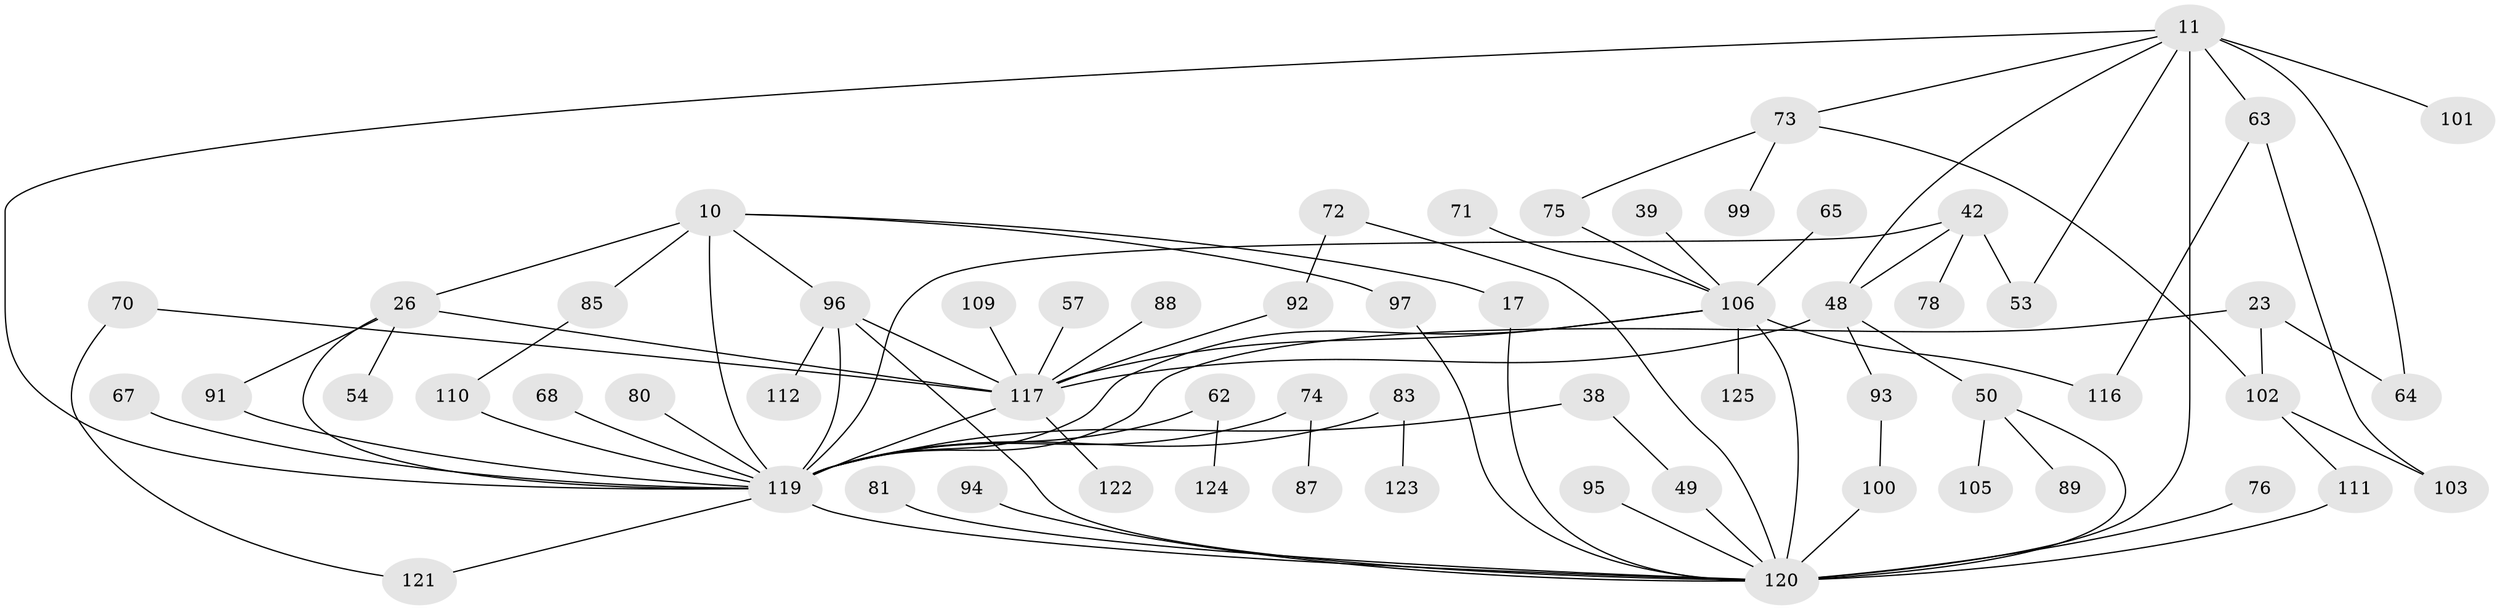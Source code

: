 // original degree distribution, {5: 0.064, 6: 0.032, 4: 0.12, 9: 0.016, 2: 0.368, 7: 0.016, 3: 0.144, 1: 0.24}
// Generated by graph-tools (version 1.1) at 2025/41/03/09/25 04:41:13]
// undirected, 62 vertices, 87 edges
graph export_dot {
graph [start="1"]
  node [color=gray90,style=filled];
  10;
  11 [super="+6"];
  17;
  23 [super="+18"];
  26 [super="+1"];
  38;
  39;
  42;
  48 [super="+7+40"];
  49;
  50;
  53;
  54;
  57;
  62;
  63 [super="+36"];
  64;
  65;
  67;
  68;
  70;
  71;
  72;
  73;
  74;
  75;
  76;
  78;
  80;
  81;
  83 [super="+25"];
  85 [super="+15+69"];
  87;
  88;
  89;
  91 [super="+20"];
  92;
  93;
  94;
  95;
  96 [super="+66"];
  97;
  99;
  100;
  101 [super="+9"];
  102;
  103;
  105;
  106 [super="+32+33"];
  109;
  110;
  111;
  112;
  116 [super="+35"];
  117 [super="+114+79+58+108"];
  119 [super="+115+60+118+16"];
  120 [super="+44+84+98+113"];
  121;
  122;
  123;
  124;
  125 [super="+34"];
  10 -- 17;
  10 -- 26 [weight=2];
  10 -- 97;
  10 -- 85;
  10 -- 119;
  10 -- 96;
  11 -- 64;
  11 -- 73;
  11 -- 53;
  11 -- 63 [weight=2];
  11 -- 48 [weight=2];
  11 -- 120 [weight=3];
  11 -- 101;
  11 -- 119;
  17 -- 120;
  23 -- 102;
  23 -- 64;
  23 -- 119 [weight=3];
  26 -- 54;
  26 -- 91;
  26 -- 117;
  26 -- 119;
  38 -- 49;
  38 -- 119;
  39 -- 106;
  42 -- 53;
  42 -- 78;
  42 -- 48 [weight=2];
  42 -- 119;
  48 -- 93;
  48 -- 50;
  48 -- 117;
  49 -- 120;
  50 -- 89;
  50 -- 105;
  50 -- 120;
  57 -- 117;
  62 -- 124;
  62 -- 119;
  63 -- 103;
  63 -- 116;
  65 -- 106;
  67 -- 119;
  68 -- 119;
  70 -- 121;
  70 -- 117;
  71 -- 106;
  72 -- 92;
  72 -- 120;
  73 -- 75;
  73 -- 99;
  73 -- 102;
  74 -- 87;
  74 -- 119;
  75 -- 106;
  76 -- 120;
  80 -- 119;
  81 -- 120;
  83 -- 123;
  83 -- 119;
  85 -- 110;
  88 -- 117;
  91 -- 119;
  92 -- 117;
  93 -- 100;
  94 -- 120;
  95 -- 120;
  96 -- 112;
  96 -- 120;
  96 -- 117;
  96 -- 119;
  97 -- 120;
  100 -- 120;
  102 -- 103;
  102 -- 111;
  106 -- 125 [weight=3];
  106 -- 120;
  106 -- 117 [weight=4];
  106 -- 116;
  106 -- 119;
  109 -- 117;
  110 -- 119;
  111 -- 120 [weight=3];
  117 -- 119;
  117 -- 122;
  119 -- 120 [weight=2];
  119 -- 121;
}
